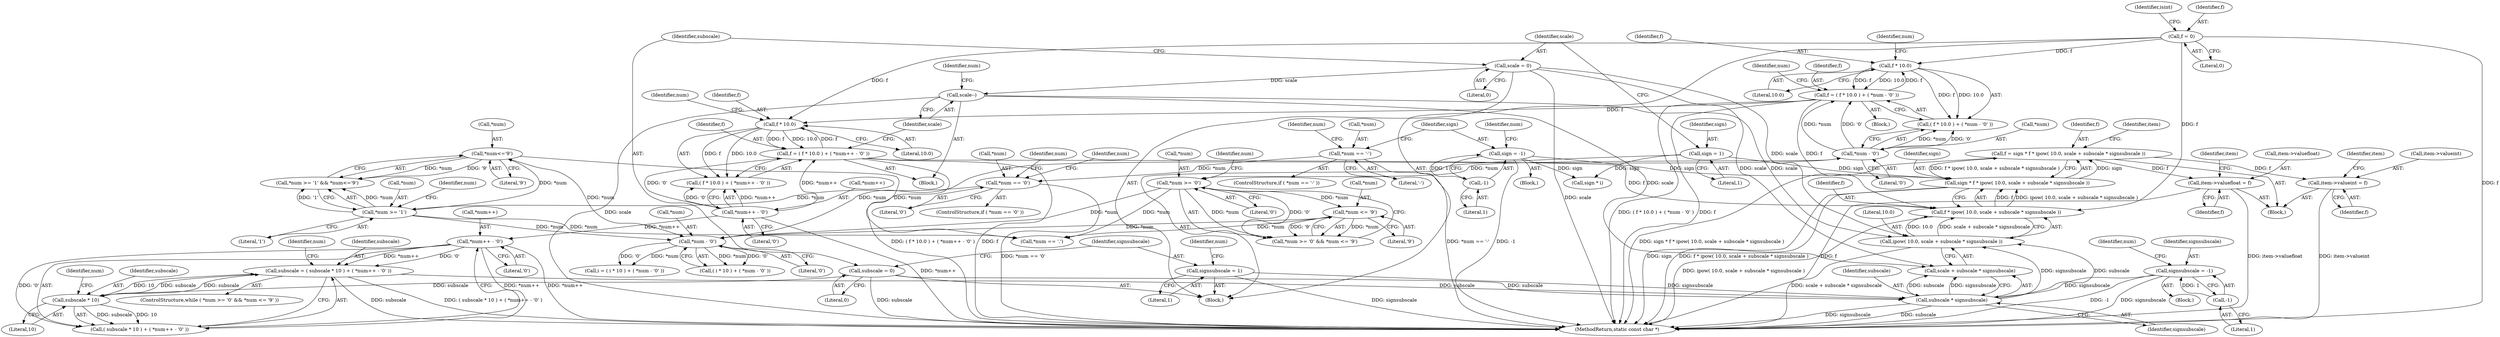 digraph "1_iperf_91f2fa59e8ed80dfbf400add0164ee0e508e412a_36@integer" {
"1000329" [label="(Call,f = sign * f * ipow( 10.0, scale + subscale * signsubscale ))"];
"1000331" [label="(Call,sign * f * ipow( 10.0, scale + subscale * signsubscale ))"];
"1000148" [label="(Call,sign = -1)"];
"1000150" [label="(Call,-1)"];
"1000127" [label="(Call,sign = 1)"];
"1000333" [label="(Call,f * ipow( 10.0, scale + subscale * signsubscale ))"];
"1000184" [label="(Call,f = ( f * 10.0 ) + ( *num - '0' ))"];
"1000187" [label="(Call,f * 10.0)"];
"1000119" [label="(Call,f = 0)"];
"1000190" [label="(Call,*num - '0')"];
"1000180" [label="(Call,*num - '0')"];
"1000167" [label="(Call,*num<='9')"];
"1000163" [label="(Call,*num >= '1')"];
"1000155" [label="(Call,*num == '0')"];
"1000143" [label="(Call,*num == '-')"];
"1000201" [label="(Call,*num <= '9')"];
"1000197" [label="(Call,*num >= '0')"];
"1000230" [label="(Call,f = ( f * 10.0 ) + ( *num++ - '0' ))"];
"1000233" [label="(Call,f * 10.0)"];
"1000236" [label="(Call,*num++ - '0')"];
"1000335" [label="(Call,ipow( 10.0, scale + subscale * signsubscale ))"];
"1000131" [label="(Call,scale = 0)"];
"1000241" [label="(Call,scale--)"];
"1000339" [label="(Call,subscale * signsubscale)"];
"1000298" [label="(Call,subscale = ( subscale * 10 ) + ( *num++ - '0' ))"];
"1000301" [label="(Call,subscale * 10)"];
"1000135" [label="(Call,subscale = 0)"];
"1000304" [label="(Call,*num++ - '0')"];
"1000139" [label="(Call,signsubscale = 1)"];
"1000282" [label="(Call,signsubscale = -1)"];
"1000284" [label="(Call,-1)"];
"1000342" [label="(Call,item->valueint = f)"];
"1000347" [label="(Call,item->valuefloat = f)"];
"1000331" [label="(Call,sign * f * ipow( 10.0, scale + subscale * signsubscale ))"];
"1000230" [label="(Call,f = ( f * 10.0 ) + ( *num++ - '0' ))"];
"1000354" [label="(Identifier,item)"];
"1000124" [label="(Identifier,isint)"];
"1000131" [label="(Call,scale = 0)"];
"1000184" [label="(Call,f = ( f * 10.0 ) + ( *num - '0' ))"];
"1000359" [label="(MethodReturn,static const char *)"];
"1000127" [label="(Call,sign = 1)"];
"1000232" [label="(Call,( f * 10.0 ) + ( *num++ - '0' ))"];
"1000191" [label="(Call,*num)"];
"1000141" [label="(Literal,1)"];
"1000186" [label="(Call,( f * 10.0 ) + ( *num - '0' ))"];
"1000303" [label="(Literal,10)"];
"1000202" [label="(Call,*num)"];
"1000346" [label="(Identifier,f)"];
"1000151" [label="(Literal,1)"];
"1000176" [label="(Call,( i * 10 ) + ( *num - '0' ))"];
"1000348" [label="(Call,item->valuefloat)"];
"1000340" [label="(Identifier,subscale)"];
"1000150" [label="(Call,-1)"];
"1000135" [label="(Call,subscale = 0)"];
"1000229" [label="(Block,)"];
"1000145" [label="(Identifier,num)"];
"1000167" [label="(Call,*num<='9')"];
"1000241" [label="(Call,scale--)"];
"1000349" [label="(Identifier,item)"];
"1000196" [label="(Call,*num >= '0' && *num <= '9')"];
"1000192" [label="(Identifier,num)"];
"1000234" [label="(Identifier,f)"];
"1000168" [label="(Call,*num)"];
"1000236" [label="(Call,*num++ - '0')"];
"1000144" [label="(Call,*num)"];
"1000195" [label="(Identifier,num)"];
"1000305" [label="(Call,*num++)"];
"1000198" [label="(Call,*num)"];
"1000137" [label="(Literal,0)"];
"1000231" [label="(Identifier,f)"];
"1000330" [label="(Identifier,f)"];
"1000239" [label="(Identifier,num)"];
"1000143" [label="(Call,*num == '-')"];
"1000155" [label="(Call,*num == '0')"];
"1000282" [label="(Call,signsubscale = -1)"];
"1000285" [label="(Literal,1)"];
"1000164" [label="(Call,*num)"];
"1000335" [label="(Call,ipow( 10.0, scale + subscale * signsubscale ))"];
"1000197" [label="(Call,*num >= '0')"];
"1000337" [label="(Call,scale + subscale * signsubscale)"];
"1000188" [label="(Identifier,f)"];
"1000344" [label="(Identifier,item)"];
"1000187" [label="(Call,f * 10.0)"];
"1000204" [label="(Literal,'9')"];
"1000308" [label="(Literal,'0')"];
"1000119" [label="(Call,f = 0)"];
"1000336" [label="(Literal,10.0)"];
"1000329" [label="(Call,f = sign * f * ipow( 10.0, scale + subscale * signsubscale ))"];
"1000162" [label="(Call,*num >= '1' && *num<='9')"];
"1000165" [label="(Identifier,num)"];
"1000154" [label="(ControlStructure,if ( *num == '0' ))"];
"1000307" [label="(Identifier,num)"];
"1000300" [label="(Call,( subscale * 10 ) + ( *num++ - '0' ))"];
"1000240" [label="(Literal,'0')"];
"1000153" [label="(Identifier,num)"];
"1000304" [label="(Call,*num++ - '0')"];
"1000302" [label="(Identifier,subscale)"];
"1000121" [label="(Literal,0)"];
"1000146" [label="(Literal,'-')"];
"1000332" [label="(Identifier,sign)"];
"1000333" [label="(Call,f * ipow( 10.0, scale + subscale * signsubscale ))"];
"1000160" [label="(Identifier,num)"];
"1000120" [label="(Identifier,f)"];
"1000185" [label="(Identifier,f)"];
"1000181" [label="(Call,*num)"];
"1000347" [label="(Call,item->valuefloat = f)"];
"1000129" [label="(Literal,1)"];
"1000149" [label="(Identifier,sign)"];
"1000298" [label="(Call,subscale = ( subscale * 10 ) + ( *num++ - '0' ))"];
"1000233" [label="(Call,f * 10.0)"];
"1000351" [label="(Identifier,f)"];
"1000142" [label="(ControlStructure,if ( *num == '-' ))"];
"1000183" [label="(Literal,'0')"];
"1000207" [label="(Call,*num == '.')"];
"1000288" [label="(ControlStructure,while ( *num >= '0' && *num <= '9' ))"];
"1000190" [label="(Call,*num - '0')"];
"1000169" [label="(Identifier,num)"];
"1000283" [label="(Identifier,signsubscale)"];
"1000158" [label="(Literal,'0')"];
"1000166" [label="(Literal,'1')"];
"1000235" [label="(Literal,10.0)"];
"1000147" [label="(Block,)"];
"1000148" [label="(Call,sign = -1)"];
"1000193" [label="(Literal,'0')"];
"1000246" [label="(Identifier,num)"];
"1000341" [label="(Identifier,signsubscale)"];
"1000157" [label="(Identifier,num)"];
"1000299" [label="(Identifier,subscale)"];
"1000139" [label="(Call,signsubscale = 1)"];
"1000132" [label="(Identifier,scale)"];
"1000113" [label="(Block,)"];
"1000136" [label="(Identifier,subscale)"];
"1000328" [label="(Block,)"];
"1000242" [label="(Identifier,scale)"];
"1000200" [label="(Literal,'0')"];
"1000201" [label="(Call,*num <= '9')"];
"1000284" [label="(Call,-1)"];
"1000301" [label="(Call,subscale * 10)"];
"1000237" [label="(Call,*num++)"];
"1000343" [label="(Call,item->valueint)"];
"1000163" [label="(Call,*num >= '1')"];
"1000281" [label="(Block,)"];
"1000342" [label="(Call,item->valueint = f)"];
"1000180" [label="(Call,*num - '0')"];
"1000140" [label="(Identifier,signsubscale)"];
"1000156" [label="(Call,*num)"];
"1000287" [label="(Identifier,num)"];
"1000133" [label="(Literal,0)"];
"1000203" [label="(Identifier,num)"];
"1000339" [label="(Call,subscale * signsubscale)"];
"1000170" [label="(Literal,'9')"];
"1000292" [label="(Identifier,num)"];
"1000174" [label="(Call,i = ( i * 10 ) + ( *num - '0' ))"];
"1000334" [label="(Identifier,f)"];
"1000314" [label="(Call,sign * i)"];
"1000173" [label="(Block,)"];
"1000189" [label="(Literal,10.0)"];
"1000128" [label="(Identifier,sign)"];
"1000329" -> "1000328"  [label="AST: "];
"1000329" -> "1000331"  [label="CFG: "];
"1000330" -> "1000329"  [label="AST: "];
"1000331" -> "1000329"  [label="AST: "];
"1000344" -> "1000329"  [label="CFG: "];
"1000329" -> "1000359"  [label="DDG: sign * f * ipow( 10.0, scale + subscale * signsubscale )"];
"1000331" -> "1000329"  [label="DDG: sign"];
"1000331" -> "1000329"  [label="DDG: f * ipow( 10.0, scale + subscale * signsubscale )"];
"1000329" -> "1000342"  [label="DDG: f"];
"1000329" -> "1000347"  [label="DDG: f"];
"1000331" -> "1000333"  [label="CFG: "];
"1000332" -> "1000331"  [label="AST: "];
"1000333" -> "1000331"  [label="AST: "];
"1000331" -> "1000359"  [label="DDG: f * ipow( 10.0, scale + subscale * signsubscale )"];
"1000331" -> "1000359"  [label="DDG: sign"];
"1000148" -> "1000331"  [label="DDG: sign"];
"1000127" -> "1000331"  [label="DDG: sign"];
"1000333" -> "1000331"  [label="DDG: f"];
"1000333" -> "1000331"  [label="DDG: ipow( 10.0, scale + subscale * signsubscale )"];
"1000148" -> "1000147"  [label="AST: "];
"1000148" -> "1000150"  [label="CFG: "];
"1000149" -> "1000148"  [label="AST: "];
"1000150" -> "1000148"  [label="AST: "];
"1000153" -> "1000148"  [label="CFG: "];
"1000148" -> "1000359"  [label="DDG: -1"];
"1000150" -> "1000148"  [label="DDG: 1"];
"1000148" -> "1000314"  [label="DDG: sign"];
"1000150" -> "1000151"  [label="CFG: "];
"1000151" -> "1000150"  [label="AST: "];
"1000127" -> "1000113"  [label="AST: "];
"1000127" -> "1000129"  [label="CFG: "];
"1000128" -> "1000127"  [label="AST: "];
"1000129" -> "1000127"  [label="AST: "];
"1000132" -> "1000127"  [label="CFG: "];
"1000127" -> "1000314"  [label="DDG: sign"];
"1000333" -> "1000335"  [label="CFG: "];
"1000334" -> "1000333"  [label="AST: "];
"1000335" -> "1000333"  [label="AST: "];
"1000333" -> "1000359"  [label="DDG: ipow( 10.0, scale + subscale * signsubscale )"];
"1000184" -> "1000333"  [label="DDG: f"];
"1000230" -> "1000333"  [label="DDG: f"];
"1000119" -> "1000333"  [label="DDG: f"];
"1000335" -> "1000333"  [label="DDG: 10.0"];
"1000335" -> "1000333"  [label="DDG: scale + subscale * signsubscale"];
"1000184" -> "1000173"  [label="AST: "];
"1000184" -> "1000186"  [label="CFG: "];
"1000185" -> "1000184"  [label="AST: "];
"1000186" -> "1000184"  [label="AST: "];
"1000195" -> "1000184"  [label="CFG: "];
"1000184" -> "1000359"  [label="DDG: ( f * 10.0 ) + ( *num - '0' )"];
"1000184" -> "1000359"  [label="DDG: f"];
"1000187" -> "1000184"  [label="DDG: f"];
"1000187" -> "1000184"  [label="DDG: 10.0"];
"1000190" -> "1000184"  [label="DDG: *num"];
"1000190" -> "1000184"  [label="DDG: '0'"];
"1000184" -> "1000187"  [label="DDG: f"];
"1000184" -> "1000233"  [label="DDG: f"];
"1000187" -> "1000186"  [label="AST: "];
"1000187" -> "1000189"  [label="CFG: "];
"1000188" -> "1000187"  [label="AST: "];
"1000189" -> "1000187"  [label="AST: "];
"1000192" -> "1000187"  [label="CFG: "];
"1000187" -> "1000186"  [label="DDG: f"];
"1000187" -> "1000186"  [label="DDG: 10.0"];
"1000119" -> "1000187"  [label="DDG: f"];
"1000119" -> "1000113"  [label="AST: "];
"1000119" -> "1000121"  [label="CFG: "];
"1000120" -> "1000119"  [label="AST: "];
"1000121" -> "1000119"  [label="AST: "];
"1000124" -> "1000119"  [label="CFG: "];
"1000119" -> "1000359"  [label="DDG: f"];
"1000119" -> "1000233"  [label="DDG: f"];
"1000190" -> "1000186"  [label="AST: "];
"1000190" -> "1000193"  [label="CFG: "];
"1000191" -> "1000190"  [label="AST: "];
"1000193" -> "1000190"  [label="AST: "];
"1000186" -> "1000190"  [label="CFG: "];
"1000190" -> "1000186"  [label="DDG: *num"];
"1000190" -> "1000186"  [label="DDG: '0'"];
"1000180" -> "1000190"  [label="DDG: *num"];
"1000190" -> "1000197"  [label="DDG: *num"];
"1000180" -> "1000176"  [label="AST: "];
"1000180" -> "1000183"  [label="CFG: "];
"1000181" -> "1000180"  [label="AST: "];
"1000183" -> "1000180"  [label="AST: "];
"1000176" -> "1000180"  [label="CFG: "];
"1000180" -> "1000174"  [label="DDG: *num"];
"1000180" -> "1000174"  [label="DDG: '0'"];
"1000180" -> "1000176"  [label="DDG: *num"];
"1000180" -> "1000176"  [label="DDG: '0'"];
"1000167" -> "1000180"  [label="DDG: *num"];
"1000163" -> "1000180"  [label="DDG: *num"];
"1000201" -> "1000180"  [label="DDG: *num"];
"1000197" -> "1000180"  [label="DDG: *num"];
"1000167" -> "1000162"  [label="AST: "];
"1000167" -> "1000170"  [label="CFG: "];
"1000168" -> "1000167"  [label="AST: "];
"1000170" -> "1000167"  [label="AST: "];
"1000162" -> "1000167"  [label="CFG: "];
"1000167" -> "1000162"  [label="DDG: *num"];
"1000167" -> "1000162"  [label="DDG: '9'"];
"1000163" -> "1000167"  [label="DDG: *num"];
"1000167" -> "1000207"  [label="DDG: *num"];
"1000163" -> "1000162"  [label="AST: "];
"1000163" -> "1000166"  [label="CFG: "];
"1000164" -> "1000163"  [label="AST: "];
"1000166" -> "1000163"  [label="AST: "];
"1000169" -> "1000163"  [label="CFG: "];
"1000162" -> "1000163"  [label="CFG: "];
"1000163" -> "1000162"  [label="DDG: *num"];
"1000163" -> "1000162"  [label="DDG: '1'"];
"1000155" -> "1000163"  [label="DDG: *num"];
"1000163" -> "1000207"  [label="DDG: *num"];
"1000155" -> "1000154"  [label="AST: "];
"1000155" -> "1000158"  [label="CFG: "];
"1000156" -> "1000155"  [label="AST: "];
"1000158" -> "1000155"  [label="AST: "];
"1000160" -> "1000155"  [label="CFG: "];
"1000165" -> "1000155"  [label="CFG: "];
"1000155" -> "1000359"  [label="DDG: *num == '0'"];
"1000143" -> "1000155"  [label="DDG: *num"];
"1000143" -> "1000142"  [label="AST: "];
"1000143" -> "1000146"  [label="CFG: "];
"1000144" -> "1000143"  [label="AST: "];
"1000146" -> "1000143"  [label="AST: "];
"1000149" -> "1000143"  [label="CFG: "];
"1000157" -> "1000143"  [label="CFG: "];
"1000143" -> "1000359"  [label="DDG: *num == '-'"];
"1000201" -> "1000196"  [label="AST: "];
"1000201" -> "1000204"  [label="CFG: "];
"1000202" -> "1000201"  [label="AST: "];
"1000204" -> "1000201"  [label="AST: "];
"1000196" -> "1000201"  [label="CFG: "];
"1000201" -> "1000196"  [label="DDG: *num"];
"1000201" -> "1000196"  [label="DDG: '9'"];
"1000197" -> "1000201"  [label="DDG: *num"];
"1000201" -> "1000207"  [label="DDG: *num"];
"1000197" -> "1000196"  [label="AST: "];
"1000197" -> "1000200"  [label="CFG: "];
"1000198" -> "1000197"  [label="AST: "];
"1000200" -> "1000197"  [label="AST: "];
"1000203" -> "1000197"  [label="CFG: "];
"1000196" -> "1000197"  [label="CFG: "];
"1000197" -> "1000196"  [label="DDG: *num"];
"1000197" -> "1000196"  [label="DDG: '0'"];
"1000197" -> "1000207"  [label="DDG: *num"];
"1000230" -> "1000229"  [label="AST: "];
"1000230" -> "1000232"  [label="CFG: "];
"1000231" -> "1000230"  [label="AST: "];
"1000232" -> "1000230"  [label="AST: "];
"1000242" -> "1000230"  [label="CFG: "];
"1000230" -> "1000359"  [label="DDG: f"];
"1000230" -> "1000359"  [label="DDG: ( f * 10.0 ) + ( *num++ - '0' )"];
"1000233" -> "1000230"  [label="DDG: f"];
"1000233" -> "1000230"  [label="DDG: 10.0"];
"1000236" -> "1000230"  [label="DDG: *num++"];
"1000236" -> "1000230"  [label="DDG: '0'"];
"1000230" -> "1000233"  [label="DDG: f"];
"1000233" -> "1000232"  [label="AST: "];
"1000233" -> "1000235"  [label="CFG: "];
"1000234" -> "1000233"  [label="AST: "];
"1000235" -> "1000233"  [label="AST: "];
"1000239" -> "1000233"  [label="CFG: "];
"1000233" -> "1000232"  [label="DDG: f"];
"1000233" -> "1000232"  [label="DDG: 10.0"];
"1000236" -> "1000232"  [label="AST: "];
"1000236" -> "1000240"  [label="CFG: "];
"1000237" -> "1000236"  [label="AST: "];
"1000240" -> "1000236"  [label="AST: "];
"1000232" -> "1000236"  [label="CFG: "];
"1000236" -> "1000359"  [label="DDG: *num++"];
"1000236" -> "1000232"  [label="DDG: *num++"];
"1000236" -> "1000232"  [label="DDG: '0'"];
"1000236" -> "1000304"  [label="DDG: *num++"];
"1000335" -> "1000337"  [label="CFG: "];
"1000336" -> "1000335"  [label="AST: "];
"1000337" -> "1000335"  [label="AST: "];
"1000335" -> "1000359"  [label="DDG: scale + subscale * signsubscale"];
"1000131" -> "1000335"  [label="DDG: scale"];
"1000241" -> "1000335"  [label="DDG: scale"];
"1000339" -> "1000335"  [label="DDG: subscale"];
"1000339" -> "1000335"  [label="DDG: signsubscale"];
"1000131" -> "1000113"  [label="AST: "];
"1000131" -> "1000133"  [label="CFG: "];
"1000132" -> "1000131"  [label="AST: "];
"1000133" -> "1000131"  [label="AST: "];
"1000136" -> "1000131"  [label="CFG: "];
"1000131" -> "1000359"  [label="DDG: scale"];
"1000131" -> "1000241"  [label="DDG: scale"];
"1000131" -> "1000337"  [label="DDG: scale"];
"1000241" -> "1000229"  [label="AST: "];
"1000241" -> "1000242"  [label="CFG: "];
"1000242" -> "1000241"  [label="AST: "];
"1000246" -> "1000241"  [label="CFG: "];
"1000241" -> "1000359"  [label="DDG: scale"];
"1000241" -> "1000337"  [label="DDG: scale"];
"1000339" -> "1000337"  [label="AST: "];
"1000339" -> "1000341"  [label="CFG: "];
"1000340" -> "1000339"  [label="AST: "];
"1000341" -> "1000339"  [label="AST: "];
"1000337" -> "1000339"  [label="CFG: "];
"1000339" -> "1000359"  [label="DDG: subscale"];
"1000339" -> "1000359"  [label="DDG: signsubscale"];
"1000339" -> "1000337"  [label="DDG: subscale"];
"1000339" -> "1000337"  [label="DDG: signsubscale"];
"1000298" -> "1000339"  [label="DDG: subscale"];
"1000135" -> "1000339"  [label="DDG: subscale"];
"1000139" -> "1000339"  [label="DDG: signsubscale"];
"1000282" -> "1000339"  [label="DDG: signsubscale"];
"1000298" -> "1000288"  [label="AST: "];
"1000298" -> "1000300"  [label="CFG: "];
"1000299" -> "1000298"  [label="AST: "];
"1000300" -> "1000298"  [label="AST: "];
"1000292" -> "1000298"  [label="CFG: "];
"1000298" -> "1000359"  [label="DDG: subscale"];
"1000298" -> "1000359"  [label="DDG: ( subscale * 10 ) + ( *num++ - '0' )"];
"1000301" -> "1000298"  [label="DDG: subscale"];
"1000301" -> "1000298"  [label="DDG: 10"];
"1000304" -> "1000298"  [label="DDG: *num++"];
"1000304" -> "1000298"  [label="DDG: '0'"];
"1000298" -> "1000301"  [label="DDG: subscale"];
"1000301" -> "1000300"  [label="AST: "];
"1000301" -> "1000303"  [label="CFG: "];
"1000302" -> "1000301"  [label="AST: "];
"1000303" -> "1000301"  [label="AST: "];
"1000307" -> "1000301"  [label="CFG: "];
"1000301" -> "1000300"  [label="DDG: subscale"];
"1000301" -> "1000300"  [label="DDG: 10"];
"1000135" -> "1000301"  [label="DDG: subscale"];
"1000135" -> "1000113"  [label="AST: "];
"1000135" -> "1000137"  [label="CFG: "];
"1000136" -> "1000135"  [label="AST: "];
"1000137" -> "1000135"  [label="AST: "];
"1000140" -> "1000135"  [label="CFG: "];
"1000135" -> "1000359"  [label="DDG: subscale"];
"1000304" -> "1000300"  [label="AST: "];
"1000304" -> "1000308"  [label="CFG: "];
"1000305" -> "1000304"  [label="AST: "];
"1000308" -> "1000304"  [label="AST: "];
"1000300" -> "1000304"  [label="CFG: "];
"1000304" -> "1000359"  [label="DDG: *num++"];
"1000304" -> "1000300"  [label="DDG: *num++"];
"1000304" -> "1000300"  [label="DDG: '0'"];
"1000139" -> "1000113"  [label="AST: "];
"1000139" -> "1000141"  [label="CFG: "];
"1000140" -> "1000139"  [label="AST: "];
"1000141" -> "1000139"  [label="AST: "];
"1000145" -> "1000139"  [label="CFG: "];
"1000139" -> "1000359"  [label="DDG: signsubscale"];
"1000282" -> "1000281"  [label="AST: "];
"1000282" -> "1000284"  [label="CFG: "];
"1000283" -> "1000282"  [label="AST: "];
"1000284" -> "1000282"  [label="AST: "];
"1000287" -> "1000282"  [label="CFG: "];
"1000282" -> "1000359"  [label="DDG: -1"];
"1000282" -> "1000359"  [label="DDG: signsubscale"];
"1000284" -> "1000282"  [label="DDG: 1"];
"1000284" -> "1000285"  [label="CFG: "];
"1000285" -> "1000284"  [label="AST: "];
"1000342" -> "1000328"  [label="AST: "];
"1000342" -> "1000346"  [label="CFG: "];
"1000343" -> "1000342"  [label="AST: "];
"1000346" -> "1000342"  [label="AST: "];
"1000349" -> "1000342"  [label="CFG: "];
"1000342" -> "1000359"  [label="DDG: item->valueint"];
"1000347" -> "1000328"  [label="AST: "];
"1000347" -> "1000351"  [label="CFG: "];
"1000348" -> "1000347"  [label="AST: "];
"1000351" -> "1000347"  [label="AST: "];
"1000354" -> "1000347"  [label="CFG: "];
"1000347" -> "1000359"  [label="DDG: f"];
"1000347" -> "1000359"  [label="DDG: item->valuefloat"];
}

